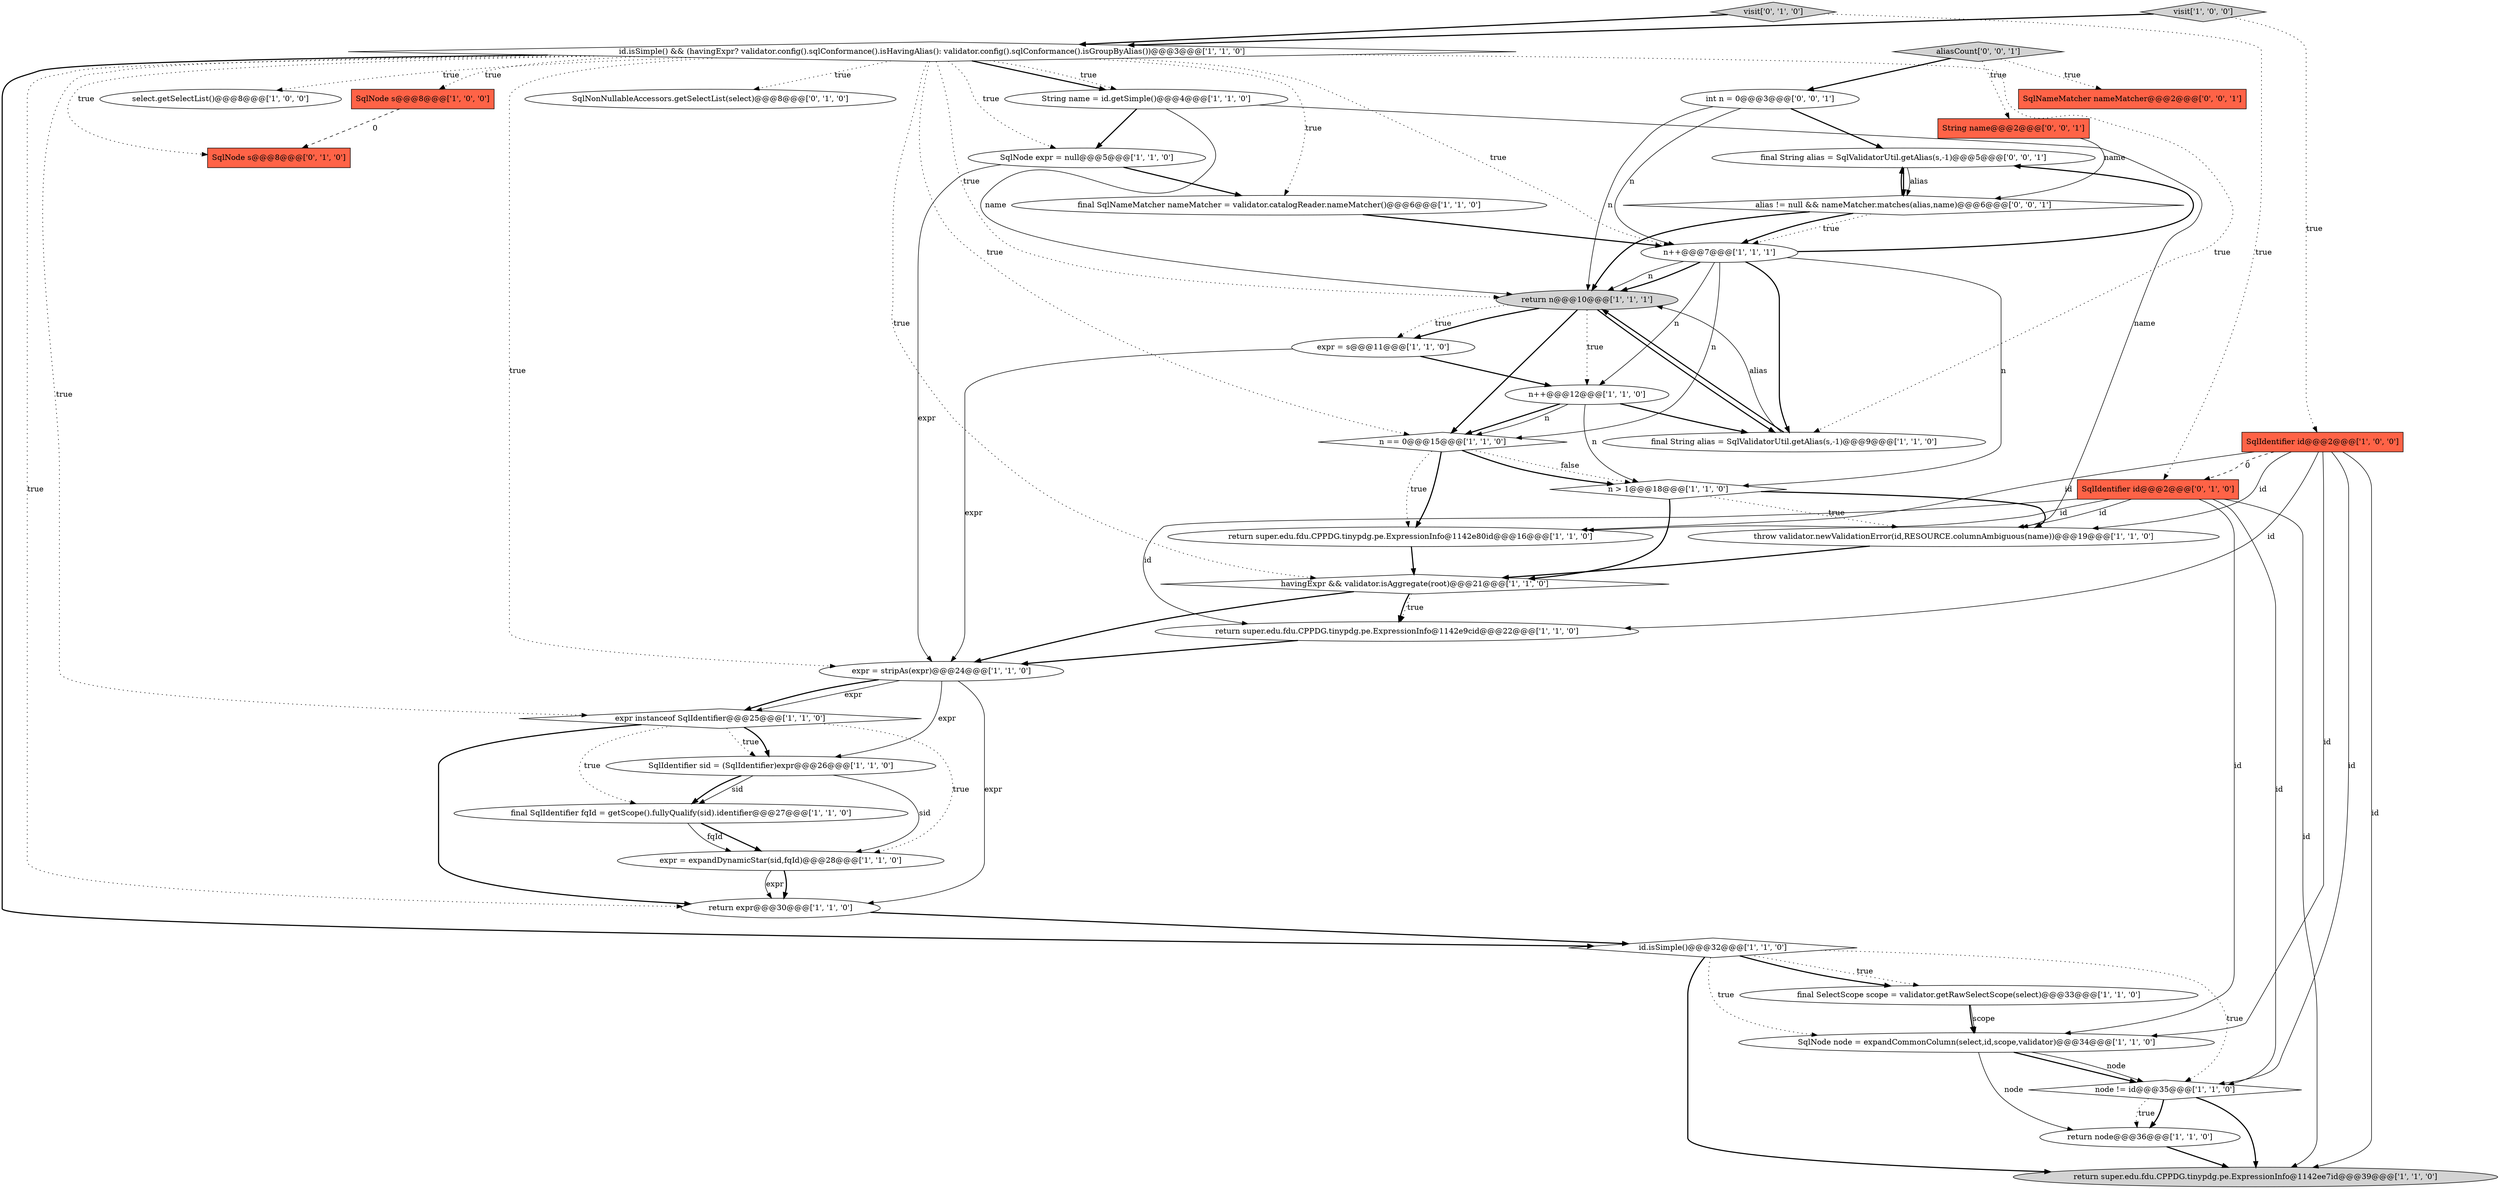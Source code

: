 digraph {
38 [style = filled, label = "final String alias = SqlValidatorUtil.getAlias(s,-1)@@@5@@@['0', '0', '1']", fillcolor = white, shape = ellipse image = "AAA0AAABBB3BBB"];
40 [style = filled, label = "aliasCount['0', '0', '1']", fillcolor = lightgray, shape = diamond image = "AAA0AAABBB3BBB"];
37 [style = filled, label = "int n = 0@@@3@@@['0', '0', '1']", fillcolor = white, shape = ellipse image = "AAA0AAABBB3BBB"];
13 [style = filled, label = "expr = stripAs(expr)@@@24@@@['1', '1', '0']", fillcolor = white, shape = ellipse image = "AAA0AAABBB1BBB"];
32 [style = filled, label = "SqlIdentifier id@@@2@@@['0', '1', '0']", fillcolor = tomato, shape = box image = "AAA1AAABBB2BBB"];
28 [style = filled, label = "havingExpr && validator.isAggregate(root)@@@21@@@['1', '1', '0']", fillcolor = white, shape = diamond image = "AAA0AAABBB1BBB"];
10 [style = filled, label = "return super.edu.fdu.CPPDG.tinypdg.pe.ExpressionInfo@1142e80id@@@16@@@['1', '1', '0']", fillcolor = white, shape = ellipse image = "AAA0AAABBB1BBB"];
27 [style = filled, label = "n++@@@7@@@['1', '1', '1']", fillcolor = white, shape = ellipse image = "AAA0AAABBB1BBB"];
0 [style = filled, label = "throw validator.newValidationError(id,RESOURCE.columnAmbiguous(name))@@@19@@@['1', '1', '0']", fillcolor = white, shape = ellipse image = "AAA0AAABBB1BBB"];
23 [style = filled, label = "SqlNode expr = null@@@5@@@['1', '1', '0']", fillcolor = white, shape = ellipse image = "AAA0AAABBB1BBB"];
19 [style = filled, label = "n++@@@12@@@['1', '1', '0']", fillcolor = white, shape = ellipse image = "AAA0AAABBB1BBB"];
35 [style = filled, label = "SqlNameMatcher nameMatcher@@@2@@@['0', '0', '1']", fillcolor = tomato, shape = box image = "AAA0AAABBB3BBB"];
20 [style = filled, label = "SqlIdentifier sid = (SqlIdentifier)expr@@@26@@@['1', '1', '0']", fillcolor = white, shape = ellipse image = "AAA0AAABBB1BBB"];
33 [style = filled, label = "SqlNode s@@@8@@@['0', '1', '0']", fillcolor = tomato, shape = box image = "AAA1AAABBB2BBB"];
7 [style = filled, label = "return n@@@10@@@['1', '1', '1']", fillcolor = lightgray, shape = ellipse image = "AAA0AAABBB1BBB"];
22 [style = filled, label = "SqlIdentifier id@@@2@@@['1', '0', '0']", fillcolor = tomato, shape = box image = "AAA1AAABBB1BBB"];
39 [style = filled, label = "alias != null && nameMatcher.matches(alias,name)@@@6@@@['0', '0', '1']", fillcolor = white, shape = diamond image = "AAA0AAABBB3BBB"];
26 [style = filled, label = "SqlNode node = expandCommonColumn(select,id,scope,validator)@@@34@@@['1', '1', '0']", fillcolor = white, shape = ellipse image = "AAA0AAABBB1BBB"];
6 [style = filled, label = "expr instanceof SqlIdentifier@@@25@@@['1', '1', '0']", fillcolor = white, shape = diamond image = "AAA0AAABBB1BBB"];
1 [style = filled, label = "return super.edu.fdu.CPPDG.tinypdg.pe.ExpressionInfo@1142e9cid@@@22@@@['1', '1', '0']", fillcolor = white, shape = ellipse image = "AAA0AAABBB1BBB"];
17 [style = filled, label = "final String alias = SqlValidatorUtil.getAlias(s,-1)@@@9@@@['1', '1', '0']", fillcolor = white, shape = ellipse image = "AAA0AAABBB1BBB"];
34 [style = filled, label = "visit['0', '1', '0']", fillcolor = lightgray, shape = diamond image = "AAA0AAABBB2BBB"];
18 [style = filled, label = "expr = s@@@11@@@['1', '1', '0']", fillcolor = white, shape = ellipse image = "AAA0AAABBB1BBB"];
30 [style = filled, label = "return super.edu.fdu.CPPDG.tinypdg.pe.ExpressionInfo@1142ee7id@@@39@@@['1', '1', '0']", fillcolor = lightgray, shape = ellipse image = "AAA0AAABBB1BBB"];
3 [style = filled, label = "final SqlIdentifier fqId = getScope().fullyQualify(sid).identifier@@@27@@@['1', '1', '0']", fillcolor = white, shape = ellipse image = "AAA0AAABBB1BBB"];
25 [style = filled, label = "return expr@@@30@@@['1', '1', '0']", fillcolor = white, shape = ellipse image = "AAA0AAABBB1BBB"];
12 [style = filled, label = "SqlNode s@@@8@@@['1', '0', '0']", fillcolor = tomato, shape = box image = "AAA1AAABBB1BBB"];
11 [style = filled, label = "return node@@@36@@@['1', '1', '0']", fillcolor = white, shape = ellipse image = "AAA0AAABBB1BBB"];
8 [style = filled, label = "select.getSelectList()@@@8@@@['1', '0', '0']", fillcolor = white, shape = ellipse image = "AAA0AAABBB1BBB"];
24 [style = filled, label = "n == 0@@@15@@@['1', '1', '0']", fillcolor = white, shape = diamond image = "AAA0AAABBB1BBB"];
4 [style = filled, label = "final SelectScope scope = validator.getRawSelectScope(select)@@@33@@@['1', '1', '0']", fillcolor = white, shape = ellipse image = "AAA0AAABBB1BBB"];
16 [style = filled, label = "id.isSimple()@@@32@@@['1', '1', '0']", fillcolor = white, shape = diamond image = "AAA0AAABBB1BBB"];
36 [style = filled, label = "String name@@@2@@@['0', '0', '1']", fillcolor = tomato, shape = box image = "AAA0AAABBB3BBB"];
2 [style = filled, label = "n > 1@@@18@@@['1', '1', '0']", fillcolor = white, shape = diamond image = "AAA0AAABBB1BBB"];
9 [style = filled, label = "node != id@@@35@@@['1', '1', '0']", fillcolor = white, shape = diamond image = "AAA0AAABBB1BBB"];
5 [style = filled, label = "String name = id.getSimple()@@@4@@@['1', '1', '0']", fillcolor = white, shape = ellipse image = "AAA0AAABBB1BBB"];
14 [style = filled, label = "visit['1', '0', '0']", fillcolor = lightgray, shape = diamond image = "AAA0AAABBB1BBB"];
21 [style = filled, label = "final SqlNameMatcher nameMatcher = validator.catalogReader.nameMatcher()@@@6@@@['1', '1', '0']", fillcolor = white, shape = ellipse image = "AAA0AAABBB1BBB"];
15 [style = filled, label = "expr = expandDynamicStar(sid,fqId)@@@28@@@['1', '1', '0']", fillcolor = white, shape = ellipse image = "AAA0AAABBB1BBB"];
31 [style = filled, label = "SqlNonNullableAccessors.getSelectList(select)@@@8@@@['0', '1', '0']", fillcolor = white, shape = ellipse image = "AAA0AAABBB2BBB"];
29 [style = filled, label = "id.isSimple() && (havingExpr? validator.config().sqlConformance().isHavingAlias(): validator.config().sqlConformance().isGroupByAlias())@@@3@@@['1', '1', '0']", fillcolor = white, shape = diamond image = "AAA0AAABBB1BBB"];
16->9 [style = dotted, label="true"];
29->5 [style = bold, label=""];
20->3 [style = solid, label="sid"];
27->38 [style = bold, label=""];
9->11 [style = bold, label=""];
26->11 [style = solid, label="node"];
18->13 [style = solid, label="expr"];
15->25 [style = bold, label=""];
29->5 [style = dotted, label="true"];
13->6 [style = solid, label="expr"];
26->9 [style = bold, label=""];
14->22 [style = dotted, label="true"];
29->23 [style = dotted, label="true"];
40->36 [style = dotted, label="true"];
38->39 [style = bold, label=""];
1->13 [style = bold, label=""];
32->30 [style = solid, label="id"];
29->8 [style = dotted, label="true"];
27->19 [style = solid, label="n"];
19->24 [style = bold, label=""];
22->30 [style = solid, label="id"];
37->7 [style = solid, label="n"];
29->13 [style = dotted, label="true"];
22->9 [style = solid, label="id"];
5->0 [style = solid, label="name"];
37->38 [style = bold, label=""];
17->7 [style = solid, label="alias"];
27->7 [style = bold, label=""];
27->17 [style = bold, label=""];
39->38 [style = bold, label=""];
13->20 [style = solid, label="expr"];
6->3 [style = dotted, label="true"];
2->28 [style = bold, label=""];
40->37 [style = bold, label=""];
6->15 [style = dotted, label="true"];
27->2 [style = solid, label="n"];
24->10 [style = bold, label=""];
2->0 [style = dotted, label="true"];
5->23 [style = bold, label=""];
26->9 [style = solid, label="node"];
15->25 [style = solid, label="expr"];
24->2 [style = dotted, label="false"];
18->19 [style = bold, label=""];
20->3 [style = bold, label=""];
16->4 [style = dotted, label="true"];
19->2 [style = solid, label="n"];
40->35 [style = dotted, label="true"];
6->20 [style = dotted, label="true"];
19->24 [style = solid, label="n"];
32->26 [style = solid, label="id"];
7->24 [style = bold, label=""];
39->27 [style = dotted, label="true"];
39->7 [style = bold, label=""];
4->26 [style = solid, label="scope"];
29->21 [style = dotted, label="true"];
5->7 [style = solid, label="name"];
29->16 [style = bold, label=""];
11->30 [style = bold, label=""];
29->6 [style = dotted, label="true"];
34->29 [style = bold, label=""];
29->17 [style = dotted, label="true"];
12->33 [style = dashed, label="0"];
7->17 [style = bold, label=""];
21->27 [style = bold, label=""];
27->24 [style = solid, label="n"];
27->7 [style = solid, label="n"];
9->11 [style = dotted, label="true"];
29->7 [style = dotted, label="true"];
37->27 [style = solid, label="n"];
19->17 [style = bold, label=""];
22->1 [style = solid, label="id"];
25->16 [style = bold, label=""];
28->1 [style = dotted, label="true"];
22->26 [style = solid, label="id"];
6->20 [style = bold, label=""];
13->25 [style = solid, label="expr"];
22->0 [style = solid, label="id"];
2->0 [style = bold, label=""];
32->9 [style = solid, label="id"];
29->28 [style = dotted, label="true"];
32->10 [style = solid, label="id"];
38->39 [style = solid, label="alias"];
16->30 [style = bold, label=""];
14->29 [style = bold, label=""];
7->18 [style = dotted, label="true"];
7->18 [style = bold, label=""];
13->6 [style = bold, label=""];
16->4 [style = bold, label=""];
23->13 [style = solid, label="expr"];
29->24 [style = dotted, label="true"];
29->25 [style = dotted, label="true"];
20->15 [style = solid, label="sid"];
34->32 [style = dotted, label="true"];
10->28 [style = bold, label=""];
24->2 [style = bold, label=""];
7->19 [style = dotted, label="true"];
29->27 [style = dotted, label="true"];
4->26 [style = bold, label=""];
28->13 [style = bold, label=""];
22->32 [style = dashed, label="0"];
9->30 [style = bold, label=""];
3->15 [style = bold, label=""];
28->1 [style = bold, label=""];
29->12 [style = dotted, label="true"];
39->27 [style = bold, label=""];
22->10 [style = solid, label="id"];
16->26 [style = dotted, label="true"];
17->7 [style = bold, label=""];
36->39 [style = solid, label="name"];
24->10 [style = dotted, label="true"];
32->0 [style = solid, label="id"];
23->21 [style = bold, label=""];
3->15 [style = solid, label="fqId"];
29->33 [style = dotted, label="true"];
32->1 [style = solid, label="id"];
0->28 [style = bold, label=""];
6->25 [style = bold, label=""];
29->31 [style = dotted, label="true"];
}
